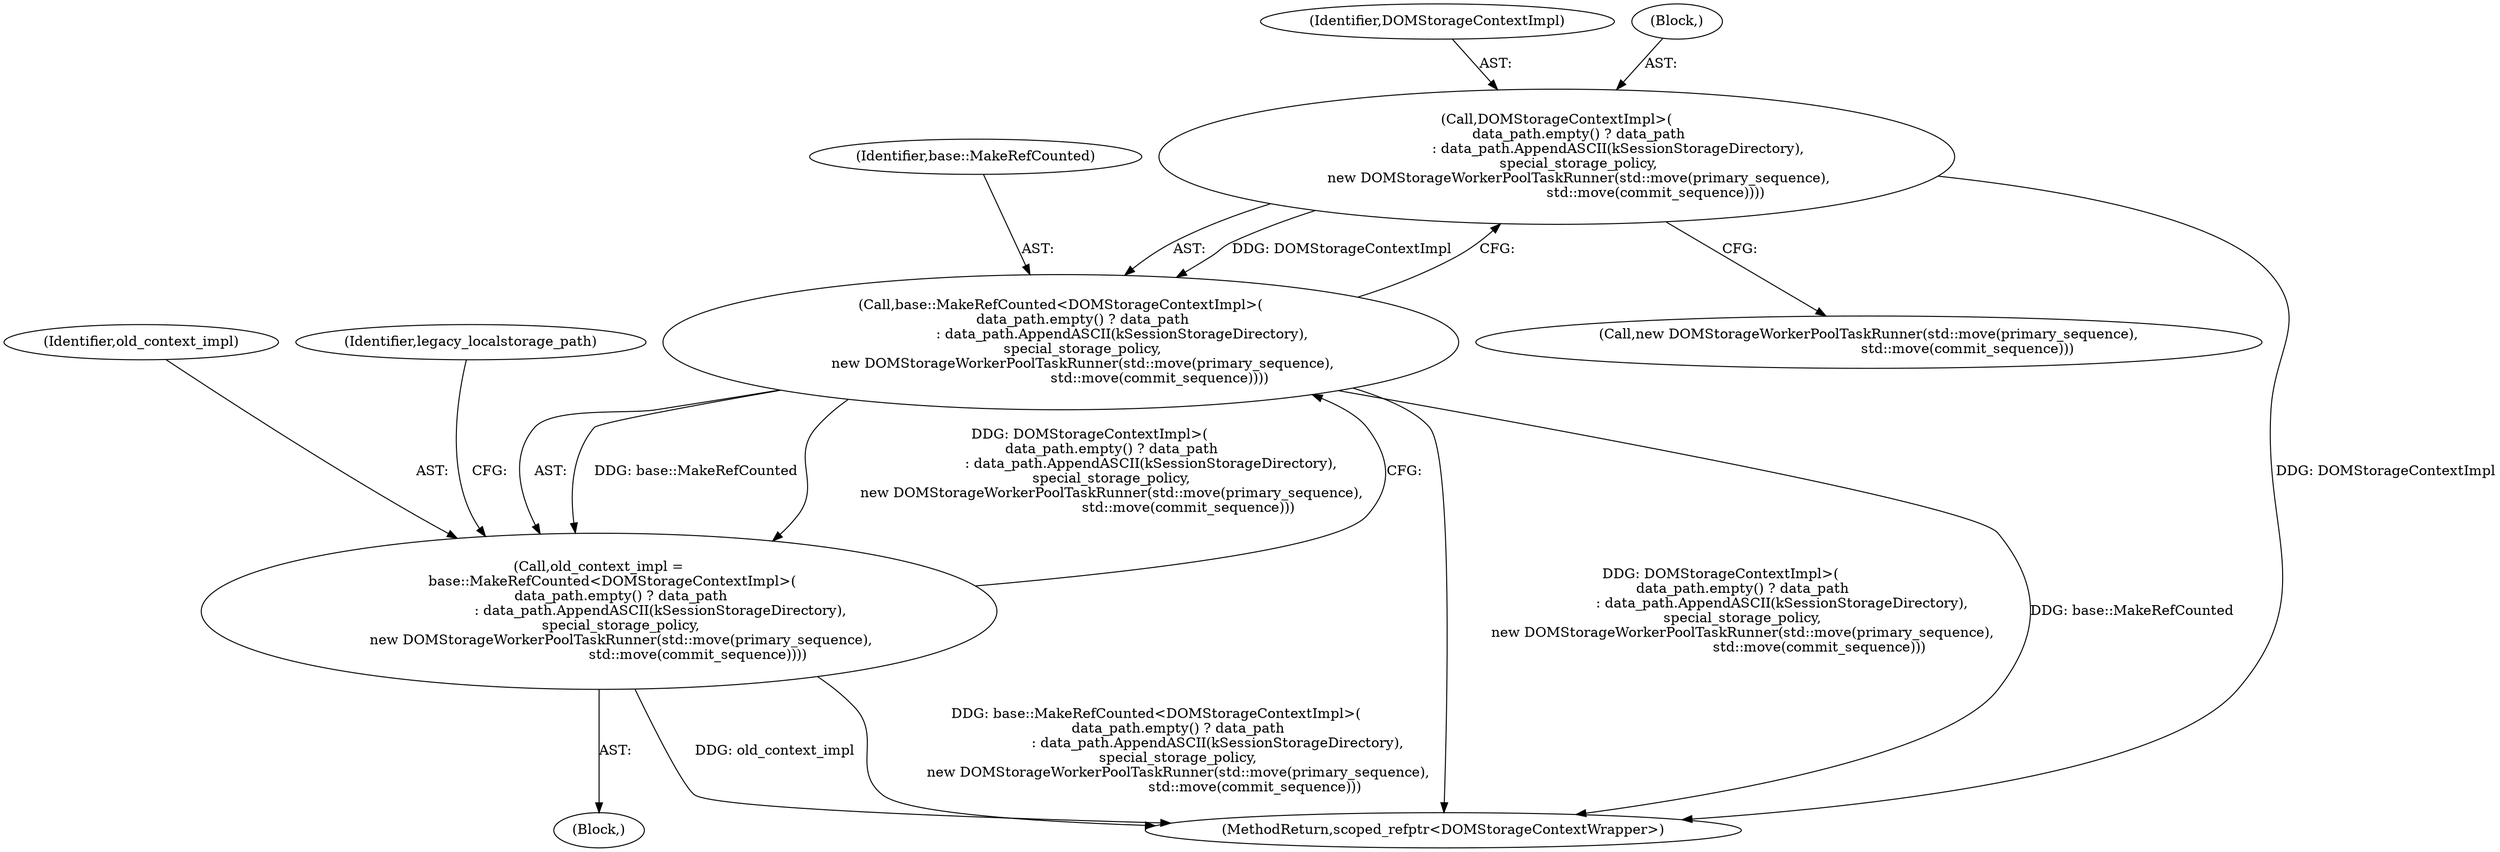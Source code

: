 digraph "0_Chrome_ba169c14aa9cc2efd708a878ae21ff34f3898fe0@pointer" {
"1000121" [label="(Call,DOMStorageContextImpl>(\n          data_path.empty() ? data_path\n                            : data_path.AppendASCII(kSessionStorageDirectory),\n          special_storage_policy,\n          new DOMStorageWorkerPoolTaskRunner(std::move(primary_sequence),\n                                             std::move(commit_sequence))))"];
"1000119" [label="(Call,base::MakeRefCounted<DOMStorageContextImpl>(\n          data_path.empty() ? data_path\n                            : data_path.AppendASCII(kSessionStorageDirectory),\n          special_storage_policy,\n          new DOMStorageWorkerPoolTaskRunner(std::move(primary_sequence),\n                                             std::move(commit_sequence))))"];
"1000117" [label="(Call,old_context_impl =\n      base::MakeRefCounted<DOMStorageContextImpl>(\n          data_path.empty() ? data_path\n                            : data_path.AppendASCII(kSessionStorageDirectory),\n          special_storage_policy,\n          new DOMStorageWorkerPoolTaskRunner(std::move(primary_sequence),\n                                             std::move(commit_sequence))))"];
"1000131" [label="(Call,new DOMStorageWorkerPoolTaskRunner(std::move(primary_sequence),\n                                             std::move(commit_sequence)))"];
"1000117" [label="(Call,old_context_impl =\n      base::MakeRefCounted<DOMStorageContextImpl>(\n          data_path.empty() ? data_path\n                            : data_path.AppendASCII(kSessionStorageDirectory),\n          special_storage_policy,\n          new DOMStorageWorkerPoolTaskRunner(std::move(primary_sequence),\n                                             std::move(commit_sequence))))"];
"1000105" [label="(Block,)"];
"1000120" [label="(Identifier,base::MakeRefCounted)"];
"1000122" [label="(Identifier,DOMStorageContextImpl)"];
"1000119" [label="(Call,base::MakeRefCounted<DOMStorageContextImpl>(\n          data_path.empty() ? data_path\n                            : data_path.AppendASCII(kSessionStorageDirectory),\n          special_storage_policy,\n          new DOMStorageWorkerPoolTaskRunner(std::move(primary_sequence),\n                                             std::move(commit_sequence))))"];
"1000118" [label="(Identifier,old_context_impl)"];
"1000121" [label="(Call,DOMStorageContextImpl>(\n          data_path.empty() ? data_path\n                            : data_path.AppendASCII(kSessionStorageDirectory),\n          special_storage_policy,\n          new DOMStorageWorkerPoolTaskRunner(std::move(primary_sequence),\n                                             std::move(commit_sequence))))"];
"1000123" [label="(Block,)"];
"1000136" [label="(Identifier,legacy_localstorage_path)"];
"1000167" [label="(MethodReturn,scoped_refptr<DOMStorageContextWrapper>)"];
"1000121" -> "1000119"  [label="AST: "];
"1000121" -> "1000131"  [label="CFG: "];
"1000122" -> "1000121"  [label="AST: "];
"1000123" -> "1000121"  [label="AST: "];
"1000119" -> "1000121"  [label="CFG: "];
"1000121" -> "1000167"  [label="DDG: DOMStorageContextImpl"];
"1000121" -> "1000119"  [label="DDG: DOMStorageContextImpl"];
"1000119" -> "1000117"  [label="AST: "];
"1000120" -> "1000119"  [label="AST: "];
"1000117" -> "1000119"  [label="CFG: "];
"1000119" -> "1000167"  [label="DDG: DOMStorageContextImpl>(\n          data_path.empty() ? data_path\n                            : data_path.AppendASCII(kSessionStorageDirectory),\n          special_storage_policy,\n          new DOMStorageWorkerPoolTaskRunner(std::move(primary_sequence),\n                                             std::move(commit_sequence)))"];
"1000119" -> "1000167"  [label="DDG: base::MakeRefCounted"];
"1000119" -> "1000117"  [label="DDG: base::MakeRefCounted"];
"1000119" -> "1000117"  [label="DDG: DOMStorageContextImpl>(\n          data_path.empty() ? data_path\n                            : data_path.AppendASCII(kSessionStorageDirectory),\n          special_storage_policy,\n          new DOMStorageWorkerPoolTaskRunner(std::move(primary_sequence),\n                                             std::move(commit_sequence)))"];
"1000117" -> "1000105"  [label="AST: "];
"1000118" -> "1000117"  [label="AST: "];
"1000136" -> "1000117"  [label="CFG: "];
"1000117" -> "1000167"  [label="DDG: old_context_impl"];
"1000117" -> "1000167"  [label="DDG: base::MakeRefCounted<DOMStorageContextImpl>(\n          data_path.empty() ? data_path\n                            : data_path.AppendASCII(kSessionStorageDirectory),\n          special_storage_policy,\n          new DOMStorageWorkerPoolTaskRunner(std::move(primary_sequence),\n                                             std::move(commit_sequence)))"];
}
